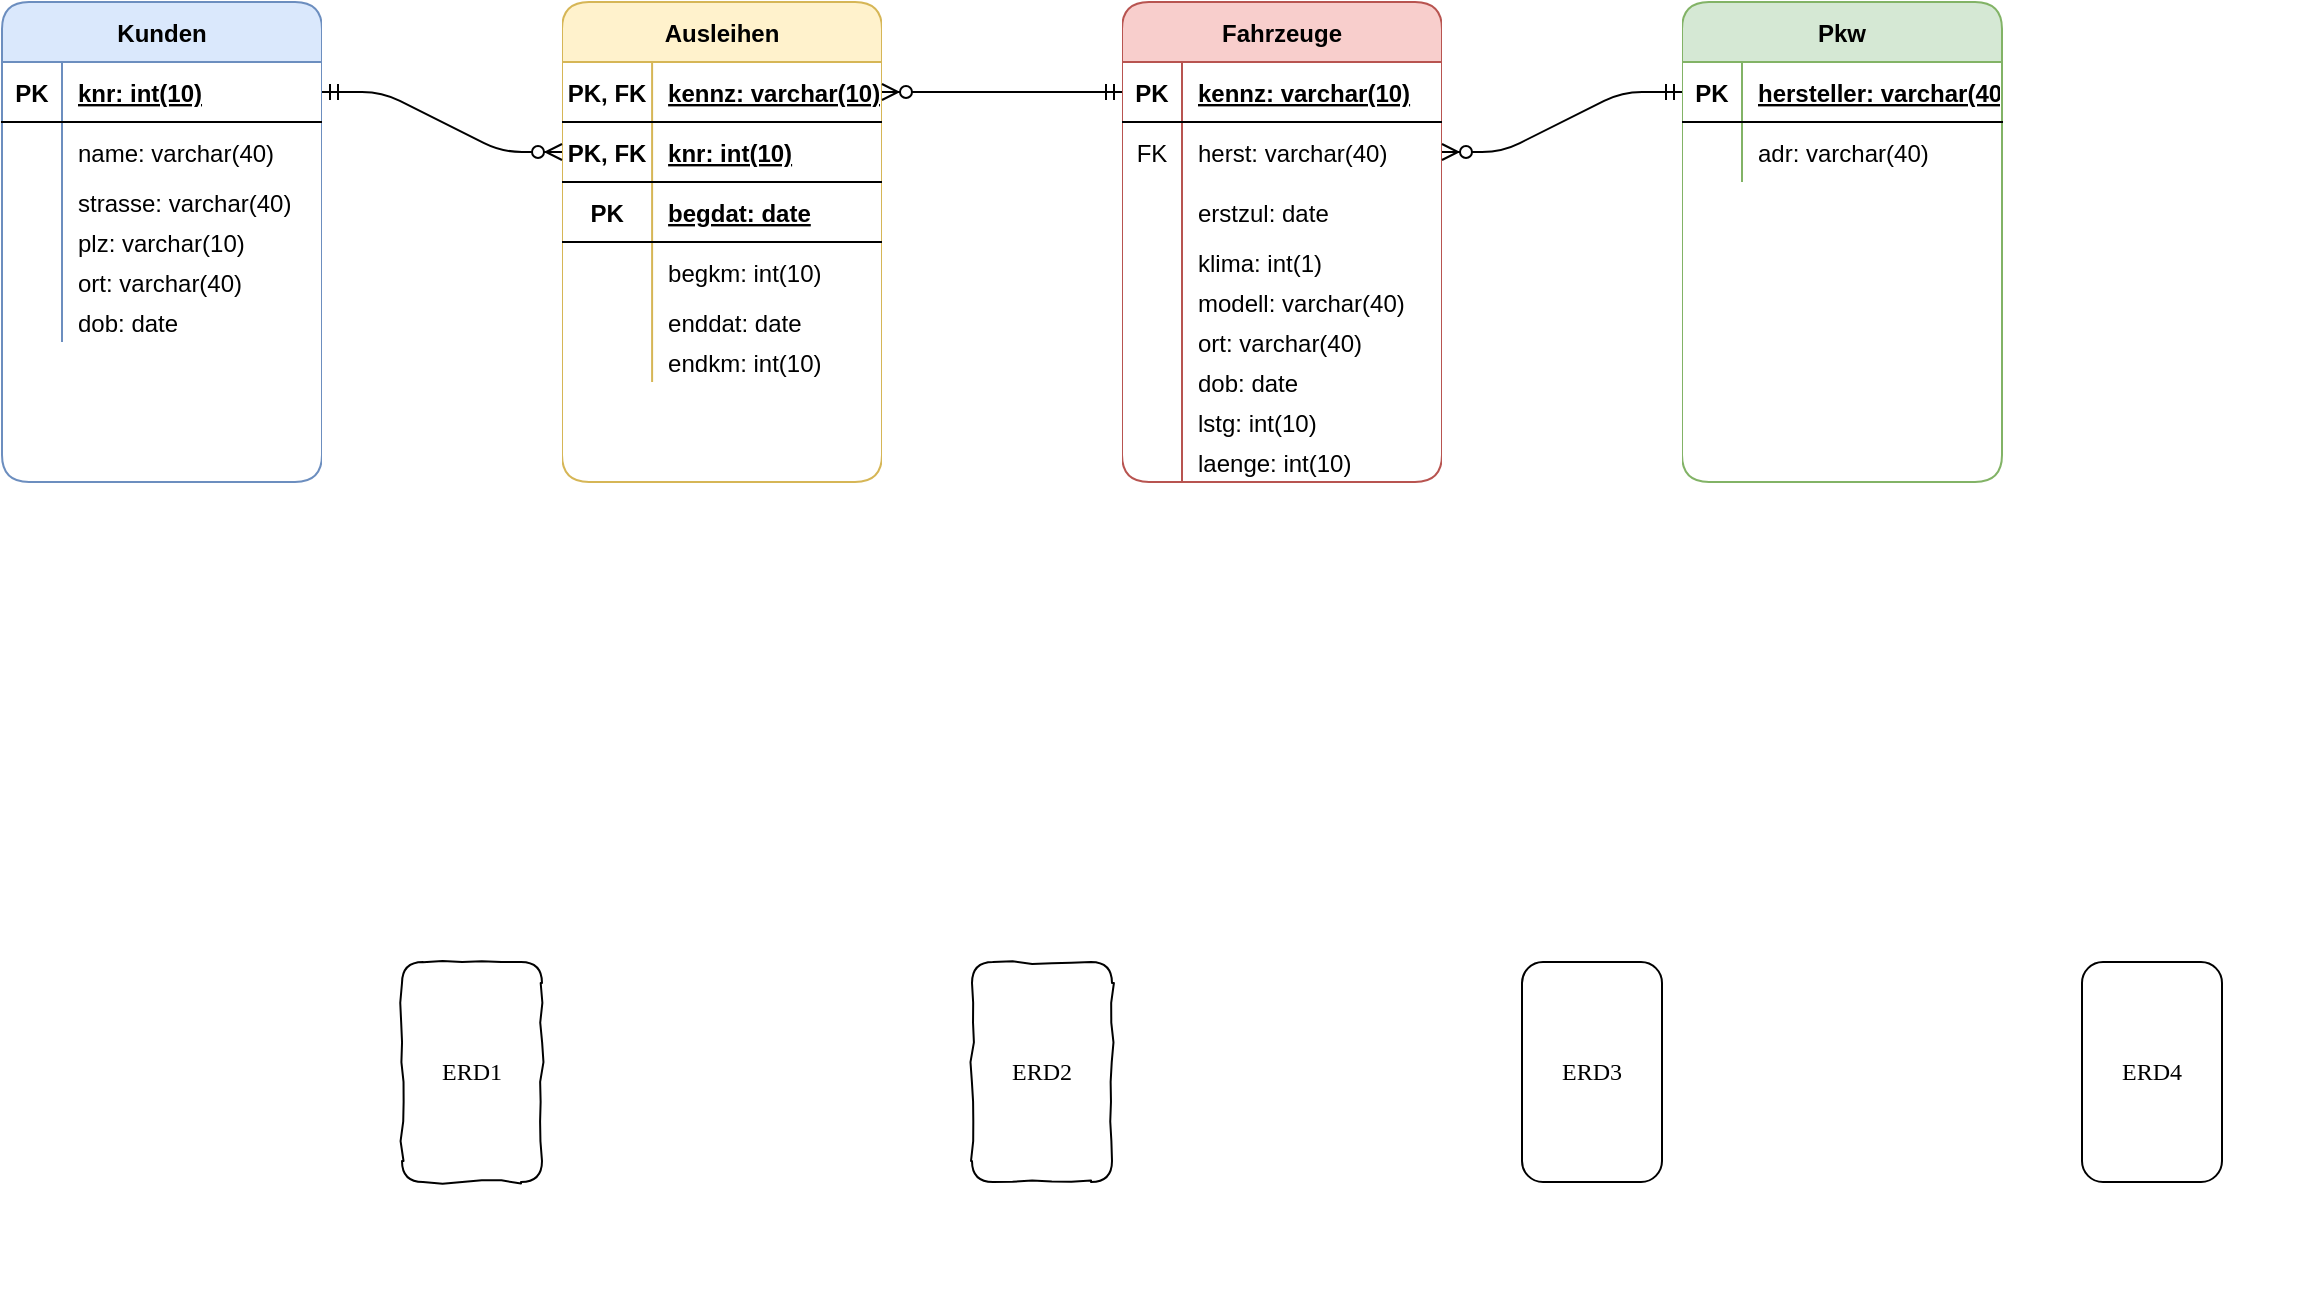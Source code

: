 <mxfile version="13.4.5" type="device"><diagram id="yiP17FbnMyf_FB7kahAy" name="Page-1"><mxGraphModel dx="1463" dy="19" grid="1" gridSize="10" guides="1" tooltips="1" connect="1" arrows="1" fold="1" page="1" pageScale="1" pageWidth="1169" pageHeight="827" math="0" shadow="0"><root><mxCell id="0"/><mxCell id="1" parent="0"/><mxCell id="gOLst8XflNcZiwsyWNGE-6" value="" style="rounded=0;whiteSpace=wrap;html=1;strokeColor=none;fillColor=none;" vertex="1" parent="1"><mxGeometry x="195" y="1285" width="1005" height="245" as="geometry"/></mxCell><mxCell id="gOLst8XflNcZiwsyWNGE-1" value="" style="rounded=1;whiteSpace=wrap;html=1;arcSize=9;strokeColor=none;" vertex="1" parent="1"><mxGeometry x="40" y="880" width="160" height="240" as="geometry"/></mxCell><mxCell id="gOLst8XflNcZiwsyWNGE-2" value="" style="rounded=1;whiteSpace=wrap;html=1;arcSize=9;strokeColor=none;" vertex="1" parent="1"><mxGeometry x="320" y="880" width="160" height="240" as="geometry"/></mxCell><mxCell id="gOLst8XflNcZiwsyWNGE-3" value="" style="rounded=1;whiteSpace=wrap;html=1;arcSize=9;strokeColor=none;" vertex="1" parent="1"><mxGeometry x="600" y="880" width="160" height="240" as="geometry"/></mxCell><mxCell id="gOLst8XflNcZiwsyWNGE-4" value="" style="rounded=1;whiteSpace=wrap;html=1;arcSize=9;strokeColor=none;" vertex="1" parent="1"><mxGeometry x="880" y="880" width="160" height="240" as="geometry"/></mxCell><mxCell id="wuFjjAH4l-mwOOeNETHj-44" value="Pkw" style="shape=table;startSize=30;container=1;collapsible=1;childLayout=tableLayout;fixedRows=1;rowLines=0;fontStyle=1;align=center;resizeLast=1;fillColor=#d5e8d4;rounded=1;strokeColor=#82b366;" parent="1" vertex="1"><mxGeometry x="880" y="880" width="160" height="240" as="geometry"/></mxCell><mxCell id="wuFjjAH4l-mwOOeNETHj-45" value="" style="shape=partialRectangle;collapsible=0;dropTarget=0;pointerEvents=0;fillColor=none;top=0;left=0;bottom=1;right=0;points=[[0,0.5],[1,0.5]];portConstraint=eastwest;" parent="wuFjjAH4l-mwOOeNETHj-44" vertex="1"><mxGeometry y="30" width="160" height="30" as="geometry"/></mxCell><mxCell id="wuFjjAH4l-mwOOeNETHj-46" value="PK" style="shape=partialRectangle;connectable=0;fillColor=none;top=0;left=0;bottom=0;right=0;fontStyle=1;overflow=hidden;" parent="wuFjjAH4l-mwOOeNETHj-45" vertex="1"><mxGeometry width="30" height="30" as="geometry"/></mxCell><mxCell id="wuFjjAH4l-mwOOeNETHj-47" value="hersteller: varchar(40)" style="shape=partialRectangle;connectable=0;fillColor=none;top=0;left=0;bottom=0;right=0;align=left;spacingLeft=6;fontStyle=5;overflow=hidden;" parent="wuFjjAH4l-mwOOeNETHj-45" vertex="1"><mxGeometry x="30" width="130" height="30" as="geometry"/></mxCell><mxCell id="wuFjjAH4l-mwOOeNETHj-48" value="" style="shape=partialRectangle;collapsible=0;dropTarget=0;pointerEvents=0;fillColor=none;top=0;left=0;bottom=0;right=0;points=[[0,0.5],[1,0.5]];portConstraint=eastwest;" parent="wuFjjAH4l-mwOOeNETHj-44" vertex="1"><mxGeometry y="60" width="160" height="30" as="geometry"/></mxCell><mxCell id="wuFjjAH4l-mwOOeNETHj-49" value="" style="shape=partialRectangle;connectable=0;fillColor=none;top=0;left=0;bottom=0;right=0;editable=1;overflow=hidden;" parent="wuFjjAH4l-mwOOeNETHj-48" vertex="1"><mxGeometry width="30" height="30" as="geometry"/></mxCell><mxCell id="wuFjjAH4l-mwOOeNETHj-50" value="adr: varchar(40)" style="shape=partialRectangle;connectable=0;fillColor=none;top=0;left=0;bottom=0;right=0;align=left;spacingLeft=6;overflow=hidden;" parent="wuFjjAH4l-mwOOeNETHj-48" vertex="1"><mxGeometry x="30" width="130" height="30" as="geometry"/></mxCell><mxCell id="wuFjjAH4l-mwOOeNETHj-72" value="Ausleihen" style="shape=table;startSize=30;container=1;collapsible=1;childLayout=tableLayout;fixedRows=1;rowLines=0;fontStyle=1;align=center;resizeLast=1;fillColor=#fff2cc;rounded=1;strokeColor=#d6b656;" parent="1" vertex="1"><mxGeometry x="320" y="880" width="160" height="240" as="geometry"/></mxCell><mxCell id="wuFjjAH4l-mwOOeNETHj-106" style="shape=partialRectangle;collapsible=0;dropTarget=0;pointerEvents=0;fillColor=none;top=0;left=0;bottom=1;right=0;points=[[0,0.5],[1,0.5]];portConstraint=eastwest;" parent="wuFjjAH4l-mwOOeNETHj-72" vertex="1"><mxGeometry y="30" width="160" height="30" as="geometry"/></mxCell><mxCell id="wuFjjAH4l-mwOOeNETHj-107" value="PK, FK" style="shape=partialRectangle;connectable=0;fillColor=none;top=0;left=0;bottom=0;right=0;fontStyle=1;overflow=hidden;" parent="wuFjjAH4l-mwOOeNETHj-106" vertex="1"><mxGeometry width="45.05" height="30" as="geometry"/></mxCell><mxCell id="wuFjjAH4l-mwOOeNETHj-108" value="kennz: varchar(10)" style="shape=partialRectangle;connectable=0;fillColor=none;top=0;left=0;bottom=0;right=0;align=left;spacingLeft=6;fontStyle=5;overflow=hidden;" parent="wuFjjAH4l-mwOOeNETHj-106" vertex="1"><mxGeometry x="45.05" width="114.95" height="30" as="geometry"/></mxCell><mxCell id="wuFjjAH4l-mwOOeNETHj-73" value="" style="shape=partialRectangle;collapsible=0;dropTarget=0;pointerEvents=0;fillColor=none;top=0;left=0;bottom=1;right=0;points=[[0,0.5],[1,0.5]];portConstraint=eastwest;" parent="wuFjjAH4l-mwOOeNETHj-72" vertex="1"><mxGeometry y="60" width="160" height="30" as="geometry"/></mxCell><mxCell id="wuFjjAH4l-mwOOeNETHj-74" value="PK, FK" style="shape=partialRectangle;connectable=0;fillColor=none;top=0;left=0;bottom=0;right=0;fontStyle=1;overflow=hidden;" parent="wuFjjAH4l-mwOOeNETHj-73" vertex="1"><mxGeometry width="45.05" height="30" as="geometry"/></mxCell><mxCell id="wuFjjAH4l-mwOOeNETHj-75" value="knr: int(10)" style="shape=partialRectangle;connectable=0;fillColor=none;top=0;left=0;bottom=0;right=0;align=left;spacingLeft=6;fontStyle=5;overflow=hidden;" parent="wuFjjAH4l-mwOOeNETHj-73" vertex="1"><mxGeometry x="45.05" width="114.95" height="30" as="geometry"/></mxCell><mxCell id="wuFjjAH4l-mwOOeNETHj-103" style="shape=partialRectangle;collapsible=0;dropTarget=0;pointerEvents=0;fillColor=none;top=0;left=0;bottom=1;right=0;points=[[0,0.5],[1,0.5]];portConstraint=eastwest;" parent="wuFjjAH4l-mwOOeNETHj-72" vertex="1"><mxGeometry y="90" width="160" height="30" as="geometry"/></mxCell><mxCell id="wuFjjAH4l-mwOOeNETHj-104" value="PK" style="shape=partialRectangle;connectable=0;fillColor=none;top=0;left=0;bottom=0;right=0;fontStyle=1;overflow=hidden;" parent="wuFjjAH4l-mwOOeNETHj-103" vertex="1"><mxGeometry width="45.05" height="30" as="geometry"/></mxCell><mxCell id="wuFjjAH4l-mwOOeNETHj-105" value="begdat: date" style="shape=partialRectangle;connectable=0;fillColor=none;top=0;left=0;bottom=0;right=0;align=left;spacingLeft=6;fontStyle=5;overflow=hidden;" parent="wuFjjAH4l-mwOOeNETHj-103" vertex="1"><mxGeometry x="45.05" width="114.95" height="30" as="geometry"/></mxCell><mxCell id="wuFjjAH4l-mwOOeNETHj-76" value="" style="shape=partialRectangle;collapsible=0;dropTarget=0;pointerEvents=0;fillColor=none;top=0;left=0;bottom=0;right=0;points=[[0,0.5],[1,0.5]];portConstraint=eastwest;" parent="wuFjjAH4l-mwOOeNETHj-72" vertex="1"><mxGeometry y="120" width="160" height="30" as="geometry"/></mxCell><mxCell id="wuFjjAH4l-mwOOeNETHj-77" value="" style="shape=partialRectangle;connectable=0;fillColor=none;top=0;left=0;bottom=0;right=0;editable=1;overflow=hidden;" parent="wuFjjAH4l-mwOOeNETHj-76" vertex="1"><mxGeometry width="45.05" height="30" as="geometry"/></mxCell><mxCell id="wuFjjAH4l-mwOOeNETHj-78" value="begkm: int(10)" style="shape=partialRectangle;connectable=0;fillColor=none;top=0;left=0;bottom=0;right=0;align=left;spacingLeft=6;overflow=hidden;" parent="wuFjjAH4l-mwOOeNETHj-76" vertex="1"><mxGeometry x="45.05" width="114.95" height="30" as="geometry"/></mxCell><mxCell id="wuFjjAH4l-mwOOeNETHj-79" value="" style="shape=partialRectangle;collapsible=0;dropTarget=0;pointerEvents=0;fillColor=none;top=0;left=0;bottom=0;right=0;points=[[0,0.5],[1,0.5]];portConstraint=eastwest;" parent="wuFjjAH4l-mwOOeNETHj-72" vertex="1"><mxGeometry y="150" width="160" height="20" as="geometry"/></mxCell><mxCell id="wuFjjAH4l-mwOOeNETHj-80" value="" style="shape=partialRectangle;connectable=0;fillColor=none;top=0;left=0;bottom=0;right=0;editable=1;overflow=hidden;" parent="wuFjjAH4l-mwOOeNETHj-79" vertex="1"><mxGeometry width="45.05" height="20" as="geometry"/></mxCell><mxCell id="wuFjjAH4l-mwOOeNETHj-81" value="enddat: date" style="shape=partialRectangle;connectable=0;fillColor=none;top=0;left=0;bottom=0;right=0;align=left;spacingLeft=6;overflow=hidden;" parent="wuFjjAH4l-mwOOeNETHj-79" vertex="1"><mxGeometry x="45.05" width="114.95" height="20" as="geometry"/></mxCell><mxCell id="wuFjjAH4l-mwOOeNETHj-82" style="shape=partialRectangle;collapsible=0;dropTarget=0;pointerEvents=0;fillColor=none;top=0;left=0;bottom=0;right=0;points=[[0,0.5],[1,0.5]];portConstraint=eastwest;" parent="wuFjjAH4l-mwOOeNETHj-72" vertex="1"><mxGeometry y="170" width="160" height="20" as="geometry"/></mxCell><mxCell id="wuFjjAH4l-mwOOeNETHj-83" style="shape=partialRectangle;connectable=0;fillColor=none;top=0;left=0;bottom=0;right=0;editable=1;overflow=hidden;" parent="wuFjjAH4l-mwOOeNETHj-82" vertex="1"><mxGeometry width="45.05" height="20" as="geometry"/></mxCell><mxCell id="wuFjjAH4l-mwOOeNETHj-84" value="endkm: int(10)" style="shape=partialRectangle;connectable=0;fillColor=none;top=0;left=0;bottom=0;right=0;align=left;spacingLeft=6;overflow=hidden;" parent="wuFjjAH4l-mwOOeNETHj-82" vertex="1"><mxGeometry x="45.05" width="114.95" height="20" as="geometry"/></mxCell><mxCell id="wuFjjAH4l-mwOOeNETHj-25" value="Fahrzeuge" style="shape=table;startSize=30;container=1;collapsible=1;childLayout=tableLayout;fixedRows=1;rowLines=0;fontStyle=1;align=center;resizeLast=1;fillColor=#f8cecc;rounded=1;strokeColor=#b85450;" parent="1" vertex="1"><mxGeometry x="600" y="880" width="160" height="240" as="geometry"/></mxCell><mxCell id="wuFjjAH4l-mwOOeNETHj-26" value="" style="shape=partialRectangle;collapsible=0;dropTarget=0;pointerEvents=0;fillColor=none;top=0;left=0;bottom=1;right=0;points=[[0,0.5],[1,0.5]];portConstraint=eastwest;" parent="wuFjjAH4l-mwOOeNETHj-25" vertex="1"><mxGeometry y="30" width="160" height="30" as="geometry"/></mxCell><mxCell id="wuFjjAH4l-mwOOeNETHj-27" value="PK" style="shape=partialRectangle;connectable=0;fillColor=none;top=0;left=0;bottom=0;right=0;fontStyle=1;overflow=hidden;" parent="wuFjjAH4l-mwOOeNETHj-26" vertex="1"><mxGeometry width="30" height="30" as="geometry"/></mxCell><mxCell id="wuFjjAH4l-mwOOeNETHj-28" value="kennz: varchar(10)" style="shape=partialRectangle;connectable=0;fillColor=none;top=0;left=0;bottom=0;right=0;align=left;spacingLeft=6;fontStyle=5;overflow=hidden;" parent="wuFjjAH4l-mwOOeNETHj-26" vertex="1"><mxGeometry x="30" width="130" height="30" as="geometry"/></mxCell><mxCell id="wuFjjAH4l-mwOOeNETHj-112" style="shape=partialRectangle;collapsible=0;dropTarget=0;pointerEvents=0;fillColor=none;top=0;left=0;bottom=0;right=0;points=[[0,0.5],[1,0.5]];portConstraint=eastwest;" parent="wuFjjAH4l-mwOOeNETHj-25" vertex="1"><mxGeometry y="60" width="160" height="30" as="geometry"/></mxCell><mxCell id="wuFjjAH4l-mwOOeNETHj-113" value="FK" style="shape=partialRectangle;connectable=0;fillColor=none;top=0;left=0;bottom=0;right=0;editable=1;overflow=hidden;" parent="wuFjjAH4l-mwOOeNETHj-112" vertex="1"><mxGeometry width="30" height="30" as="geometry"/></mxCell><mxCell id="wuFjjAH4l-mwOOeNETHj-114" value="herst: varchar(40)" style="shape=partialRectangle;connectable=0;fillColor=none;top=0;left=0;bottom=0;right=0;align=left;spacingLeft=6;overflow=hidden;" parent="wuFjjAH4l-mwOOeNETHj-112" vertex="1"><mxGeometry x="30" width="130" height="30" as="geometry"/></mxCell><mxCell id="wuFjjAH4l-mwOOeNETHj-29" value="" style="shape=partialRectangle;collapsible=0;dropTarget=0;pointerEvents=0;fillColor=none;top=0;left=0;bottom=0;right=0;points=[[0,0.5],[1,0.5]];portConstraint=eastwest;" parent="wuFjjAH4l-mwOOeNETHj-25" vertex="1"><mxGeometry y="90" width="160" height="30" as="geometry"/></mxCell><mxCell id="wuFjjAH4l-mwOOeNETHj-30" value="" style="shape=partialRectangle;connectable=0;fillColor=none;top=0;left=0;bottom=0;right=0;editable=1;overflow=hidden;" parent="wuFjjAH4l-mwOOeNETHj-29" vertex="1"><mxGeometry width="30" height="30" as="geometry"/></mxCell><mxCell id="wuFjjAH4l-mwOOeNETHj-31" value="erstzul: date" style="shape=partialRectangle;connectable=0;fillColor=none;top=0;left=0;bottom=0;right=0;align=left;spacingLeft=6;overflow=hidden;" parent="wuFjjAH4l-mwOOeNETHj-29" vertex="1"><mxGeometry x="30" width="130" height="30" as="geometry"/></mxCell><mxCell id="wuFjjAH4l-mwOOeNETHj-32" value="" style="shape=partialRectangle;collapsible=0;dropTarget=0;pointerEvents=0;fillColor=none;top=0;left=0;bottom=0;right=0;points=[[0,0.5],[1,0.5]];portConstraint=eastwest;" parent="wuFjjAH4l-mwOOeNETHj-25" vertex="1"><mxGeometry y="120" width="160" height="20" as="geometry"/></mxCell><mxCell id="wuFjjAH4l-mwOOeNETHj-33" value="" style="shape=partialRectangle;connectable=0;fillColor=none;top=0;left=0;bottom=0;right=0;editable=1;overflow=hidden;" parent="wuFjjAH4l-mwOOeNETHj-32" vertex="1"><mxGeometry width="30" height="20" as="geometry"/></mxCell><mxCell id="wuFjjAH4l-mwOOeNETHj-34" value="klima: int(1)" style="shape=partialRectangle;connectable=0;fillColor=none;top=0;left=0;bottom=0;right=0;align=left;spacingLeft=6;overflow=hidden;" parent="wuFjjAH4l-mwOOeNETHj-32" vertex="1"><mxGeometry x="30" width="130" height="20" as="geometry"/></mxCell><mxCell id="wuFjjAH4l-mwOOeNETHj-35" style="shape=partialRectangle;collapsible=0;dropTarget=0;pointerEvents=0;fillColor=none;top=0;left=0;bottom=0;right=0;points=[[0,0.5],[1,0.5]];portConstraint=eastwest;" parent="wuFjjAH4l-mwOOeNETHj-25" vertex="1"><mxGeometry y="140" width="160" height="20" as="geometry"/></mxCell><mxCell id="wuFjjAH4l-mwOOeNETHj-36" style="shape=partialRectangle;connectable=0;fillColor=none;top=0;left=0;bottom=0;right=0;editable=1;overflow=hidden;" parent="wuFjjAH4l-mwOOeNETHj-35" vertex="1"><mxGeometry width="30" height="20" as="geometry"/></mxCell><mxCell id="wuFjjAH4l-mwOOeNETHj-37" value="modell: varchar(40)" style="shape=partialRectangle;connectable=0;fillColor=none;top=0;left=0;bottom=0;right=0;align=left;spacingLeft=6;overflow=hidden;" parent="wuFjjAH4l-mwOOeNETHj-35" vertex="1"><mxGeometry x="30" width="130" height="20" as="geometry"/></mxCell><mxCell id="wuFjjAH4l-mwOOeNETHj-38" style="shape=partialRectangle;collapsible=0;dropTarget=0;pointerEvents=0;fillColor=none;top=0;left=0;bottom=0;right=0;points=[[0,0.5],[1,0.5]];portConstraint=eastwest;" parent="wuFjjAH4l-mwOOeNETHj-25" vertex="1"><mxGeometry y="160" width="160" height="20" as="geometry"/></mxCell><mxCell id="wuFjjAH4l-mwOOeNETHj-39" style="shape=partialRectangle;connectable=0;fillColor=none;top=0;left=0;bottom=0;right=0;editable=1;overflow=hidden;" parent="wuFjjAH4l-mwOOeNETHj-38" vertex="1"><mxGeometry width="30" height="20" as="geometry"/></mxCell><mxCell id="wuFjjAH4l-mwOOeNETHj-40" value="ort: varchar(40)" style="shape=partialRectangle;connectable=0;fillColor=none;top=0;left=0;bottom=0;right=0;align=left;spacingLeft=6;overflow=hidden;" parent="wuFjjAH4l-mwOOeNETHj-38" vertex="1"><mxGeometry x="30" width="130" height="20" as="geometry"/></mxCell><mxCell id="wuFjjAH4l-mwOOeNETHj-41" style="shape=partialRectangle;collapsible=0;dropTarget=0;pointerEvents=0;fillColor=none;top=0;left=0;bottom=0;right=0;points=[[0,0.5],[1,0.5]];portConstraint=eastwest;" parent="wuFjjAH4l-mwOOeNETHj-25" vertex="1"><mxGeometry y="180" width="160" height="20" as="geometry"/></mxCell><mxCell id="wuFjjAH4l-mwOOeNETHj-42" style="shape=partialRectangle;connectable=0;fillColor=none;top=0;left=0;bottom=0;right=0;editable=1;overflow=hidden;" parent="wuFjjAH4l-mwOOeNETHj-41" vertex="1"><mxGeometry width="30" height="20" as="geometry"/></mxCell><mxCell id="wuFjjAH4l-mwOOeNETHj-43" value="dob: date" style="shape=partialRectangle;connectable=0;fillColor=none;top=0;left=0;bottom=0;right=0;align=left;spacingLeft=6;overflow=hidden;" parent="wuFjjAH4l-mwOOeNETHj-41" vertex="1"><mxGeometry x="30" width="130" height="20" as="geometry"/></mxCell><mxCell id="wuFjjAH4l-mwOOeNETHj-66" style="shape=partialRectangle;collapsible=0;dropTarget=0;pointerEvents=0;fillColor=none;top=0;left=0;bottom=0;right=0;points=[[0,0.5],[1,0.5]];portConstraint=eastwest;" parent="wuFjjAH4l-mwOOeNETHj-25" vertex="1"><mxGeometry y="200" width="160" height="20" as="geometry"/></mxCell><mxCell id="wuFjjAH4l-mwOOeNETHj-67" style="shape=partialRectangle;connectable=0;fillColor=none;top=0;left=0;bottom=0;right=0;editable=1;overflow=hidden;" parent="wuFjjAH4l-mwOOeNETHj-66" vertex="1"><mxGeometry width="30" height="20" as="geometry"/></mxCell><mxCell id="wuFjjAH4l-mwOOeNETHj-68" value="lstg: int(10)" style="shape=partialRectangle;connectable=0;fillColor=none;top=0;left=0;bottom=0;right=0;align=left;spacingLeft=6;overflow=hidden;" parent="wuFjjAH4l-mwOOeNETHj-66" vertex="1"><mxGeometry x="30" width="130" height="20" as="geometry"/></mxCell><mxCell id="wuFjjAH4l-mwOOeNETHj-69" style="shape=partialRectangle;collapsible=0;dropTarget=0;pointerEvents=0;fillColor=none;top=0;left=0;bottom=0;right=0;points=[[0,0.5],[1,0.5]];portConstraint=eastwest;" parent="wuFjjAH4l-mwOOeNETHj-25" vertex="1"><mxGeometry y="220" width="160" height="20" as="geometry"/></mxCell><mxCell id="wuFjjAH4l-mwOOeNETHj-70" style="shape=partialRectangle;connectable=0;fillColor=none;top=0;left=0;bottom=0;right=0;editable=1;overflow=hidden;" parent="wuFjjAH4l-mwOOeNETHj-69" vertex="1"><mxGeometry width="30" height="20" as="geometry"/></mxCell><mxCell id="wuFjjAH4l-mwOOeNETHj-71" value="laenge: int(10)" style="shape=partialRectangle;connectable=0;fillColor=none;top=0;left=0;bottom=0;right=0;align=left;spacingLeft=6;overflow=hidden;" parent="wuFjjAH4l-mwOOeNETHj-69" vertex="1"><mxGeometry x="30" width="130" height="20" as="geometry"/></mxCell><mxCell id="wuFjjAH4l-mwOOeNETHj-6" value="Kunden" style="shape=table;startSize=30;container=1;collapsible=1;childLayout=tableLayout;fixedRows=1;rowLines=0;fontStyle=1;align=center;resizeLast=1;fillColor=#dae8fc;rounded=1;strokeColor=#6c8ebf;" parent="1" vertex="1"><mxGeometry x="40" y="880" width="160" height="240" as="geometry"/></mxCell><mxCell id="wuFjjAH4l-mwOOeNETHj-7" value="" style="shape=partialRectangle;collapsible=0;dropTarget=0;pointerEvents=0;fillColor=none;top=0;left=0;bottom=1;right=0;points=[[0,0.5],[1,0.5]];portConstraint=eastwest;" parent="wuFjjAH4l-mwOOeNETHj-6" vertex="1"><mxGeometry y="30" width="160" height="30" as="geometry"/></mxCell><mxCell id="wuFjjAH4l-mwOOeNETHj-8" value="PK" style="shape=partialRectangle;connectable=0;fillColor=none;top=0;left=0;bottom=0;right=0;fontStyle=1;overflow=hidden;" parent="wuFjjAH4l-mwOOeNETHj-7" vertex="1"><mxGeometry width="30" height="30" as="geometry"/></mxCell><mxCell id="wuFjjAH4l-mwOOeNETHj-9" value="knr: int(10)" style="shape=partialRectangle;connectable=0;fillColor=none;top=0;left=0;bottom=0;right=0;align=left;spacingLeft=6;fontStyle=5;overflow=hidden;" parent="wuFjjAH4l-mwOOeNETHj-7" vertex="1"><mxGeometry x="30" width="130" height="30" as="geometry"/></mxCell><mxCell id="wuFjjAH4l-mwOOeNETHj-10" value="" style="shape=partialRectangle;collapsible=0;dropTarget=0;pointerEvents=0;fillColor=none;top=0;left=0;bottom=0;right=0;points=[[0,0.5],[1,0.5]];portConstraint=eastwest;" parent="wuFjjAH4l-mwOOeNETHj-6" vertex="1"><mxGeometry y="60" width="160" height="30" as="geometry"/></mxCell><mxCell id="wuFjjAH4l-mwOOeNETHj-11" value="" style="shape=partialRectangle;connectable=0;fillColor=none;top=0;left=0;bottom=0;right=0;editable=1;overflow=hidden;" parent="wuFjjAH4l-mwOOeNETHj-10" vertex="1"><mxGeometry width="30" height="30" as="geometry"/></mxCell><mxCell id="wuFjjAH4l-mwOOeNETHj-12" value="name: varchar(40)" style="shape=partialRectangle;connectable=0;fillColor=none;top=0;left=0;bottom=0;right=0;align=left;spacingLeft=6;overflow=hidden;" parent="wuFjjAH4l-mwOOeNETHj-10" vertex="1"><mxGeometry x="30" width="130" height="30" as="geometry"/></mxCell><mxCell id="wuFjjAH4l-mwOOeNETHj-13" value="" style="shape=partialRectangle;collapsible=0;dropTarget=0;pointerEvents=0;fillColor=none;top=0;left=0;bottom=0;right=0;points=[[0,0.5],[1,0.5]];portConstraint=eastwest;" parent="wuFjjAH4l-mwOOeNETHj-6" vertex="1"><mxGeometry y="90" width="160" height="20" as="geometry"/></mxCell><mxCell id="wuFjjAH4l-mwOOeNETHj-14" value="" style="shape=partialRectangle;connectable=0;fillColor=none;top=0;left=0;bottom=0;right=0;editable=1;overflow=hidden;" parent="wuFjjAH4l-mwOOeNETHj-13" vertex="1"><mxGeometry width="30" height="20" as="geometry"/></mxCell><mxCell id="wuFjjAH4l-mwOOeNETHj-15" value="strasse: varchar(40)" style="shape=partialRectangle;connectable=0;fillColor=none;top=0;left=0;bottom=0;right=0;align=left;spacingLeft=6;overflow=hidden;" parent="wuFjjAH4l-mwOOeNETHj-13" vertex="1"><mxGeometry x="30" width="130" height="20" as="geometry"/></mxCell><mxCell id="wuFjjAH4l-mwOOeNETHj-16" style="shape=partialRectangle;collapsible=0;dropTarget=0;pointerEvents=0;fillColor=none;top=0;left=0;bottom=0;right=0;points=[[0,0.5],[1,0.5]];portConstraint=eastwest;" parent="wuFjjAH4l-mwOOeNETHj-6" vertex="1"><mxGeometry y="110" width="160" height="20" as="geometry"/></mxCell><mxCell id="wuFjjAH4l-mwOOeNETHj-17" style="shape=partialRectangle;connectable=0;fillColor=none;top=0;left=0;bottom=0;right=0;editable=1;overflow=hidden;" parent="wuFjjAH4l-mwOOeNETHj-16" vertex="1"><mxGeometry width="30" height="20" as="geometry"/></mxCell><mxCell id="wuFjjAH4l-mwOOeNETHj-18" value="plz: varchar(10)" style="shape=partialRectangle;connectable=0;fillColor=none;top=0;left=0;bottom=0;right=0;align=left;spacingLeft=6;overflow=hidden;" parent="wuFjjAH4l-mwOOeNETHj-16" vertex="1"><mxGeometry x="30" width="130" height="20" as="geometry"/></mxCell><mxCell id="wuFjjAH4l-mwOOeNETHj-19" style="shape=partialRectangle;collapsible=0;dropTarget=0;pointerEvents=0;fillColor=none;top=0;left=0;bottom=0;right=0;points=[[0,0.5],[1,0.5]];portConstraint=eastwest;" parent="wuFjjAH4l-mwOOeNETHj-6" vertex="1"><mxGeometry y="130" width="160" height="20" as="geometry"/></mxCell><mxCell id="wuFjjAH4l-mwOOeNETHj-20" style="shape=partialRectangle;connectable=0;fillColor=none;top=0;left=0;bottom=0;right=0;editable=1;overflow=hidden;" parent="wuFjjAH4l-mwOOeNETHj-19" vertex="1"><mxGeometry width="30" height="20" as="geometry"/></mxCell><mxCell id="wuFjjAH4l-mwOOeNETHj-21" value="ort: varchar(40)" style="shape=partialRectangle;connectable=0;fillColor=none;top=0;left=0;bottom=0;right=0;align=left;spacingLeft=6;overflow=hidden;" parent="wuFjjAH4l-mwOOeNETHj-19" vertex="1"><mxGeometry x="30" width="130" height="20" as="geometry"/></mxCell><mxCell id="wuFjjAH4l-mwOOeNETHj-22" style="shape=partialRectangle;collapsible=0;dropTarget=0;pointerEvents=0;fillColor=none;top=0;left=0;bottom=0;right=0;points=[[0,0.5],[1,0.5]];portConstraint=eastwest;" parent="wuFjjAH4l-mwOOeNETHj-6" vertex="1"><mxGeometry y="150" width="160" height="20" as="geometry"/></mxCell><mxCell id="wuFjjAH4l-mwOOeNETHj-23" style="shape=partialRectangle;connectable=0;fillColor=none;top=0;left=0;bottom=0;right=0;editable=1;overflow=hidden;" parent="wuFjjAH4l-mwOOeNETHj-22" vertex="1"><mxGeometry width="30" height="20" as="geometry"/></mxCell><mxCell id="wuFjjAH4l-mwOOeNETHj-24" value="dob: date" style="shape=partialRectangle;connectable=0;fillColor=none;top=0;left=0;bottom=0;right=0;align=left;spacingLeft=6;overflow=hidden;" parent="wuFjjAH4l-mwOOeNETHj-22" vertex="1"><mxGeometry x="30" width="130" height="20" as="geometry"/></mxCell><mxCell id="NQqqJCwtuevqWfepaR1C-6" value="" style="rounded=0;whiteSpace=wrap;html=1;strokeColor=none;" parent="1" vertex="1"><mxGeometry x="760" y="880" width="120" height="240" as="geometry"/></mxCell><mxCell id="NQqqJCwtuevqWfepaR1C-5" value="" style="rounded=0;whiteSpace=wrap;html=1;strokeColor=none;" parent="1" vertex="1"><mxGeometry x="480" y="880" width="120" height="240" as="geometry"/></mxCell><mxCell id="NQqqJCwtuevqWfepaR1C-4" value="" style="rounded=0;whiteSpace=wrap;html=1;strokeColor=none;" parent="1" vertex="1"><mxGeometry x="200" y="880" width="120" height="240" as="geometry"/></mxCell><mxCell id="wuFjjAH4l-mwOOeNETHj-109" value="" style="edgeStyle=entityRelationEdgeStyle;fontSize=12;html=1;endArrow=ERzeroToMany;startArrow=ERmandOne;" parent="1" source="wuFjjAH4l-mwOOeNETHj-7" target="wuFjjAH4l-mwOOeNETHj-73" edge="1"><mxGeometry width="100" height="100" relative="1" as="geometry"><mxPoint x="190" y="1180" as="sourcePoint"/><mxPoint x="410" y="960" as="targetPoint"/></mxGeometry></mxCell><mxCell id="wuFjjAH4l-mwOOeNETHj-110" value="" style="edgeStyle=entityRelationEdgeStyle;fontSize=12;html=1;endArrow=ERzeroToMany;startArrow=ERmandOne;" parent="1" source="wuFjjAH4l-mwOOeNETHj-26" target="wuFjjAH4l-mwOOeNETHj-106" edge="1"><mxGeometry width="100" height="100" relative="1" as="geometry"><mxPoint x="270" y="1200" as="sourcePoint"/><mxPoint x="390" y="1230" as="targetPoint"/></mxGeometry></mxCell><mxCell id="wuFjjAH4l-mwOOeNETHj-111" value="" style="edgeStyle=entityRelationEdgeStyle;fontSize=12;html=1;endArrow=ERzeroToMany;startArrow=ERmandOne;" parent="1" source="wuFjjAH4l-mwOOeNETHj-45" target="wuFjjAH4l-mwOOeNETHj-112" edge="1"><mxGeometry width="100" height="100" relative="1" as="geometry"><mxPoint x="860" y="1250" as="sourcePoint"/><mxPoint x="740" y="1250" as="targetPoint"/></mxGeometry></mxCell><mxCell id="gOLst8XflNcZiwsyWNGE-5" value="" style="group" vertex="1" connectable="0" parent="1"><mxGeometry x="200" y="1290" width="1000" height="240" as="geometry"/></mxCell><mxCell id="gOLst8XflNcZiwsyWNGE-17" value="&lt;font face=&quot;Comic Sans MS&quot;&gt;ERD1&lt;/font&gt;" style="rounded=1;whiteSpace=wrap;html=1;strokeColor=#000000;fillColor=none;comic=1;" vertex="1" parent="gOLst8XflNcZiwsyWNGE-5"><mxGeometry x="40" y="70" width="70" height="110" as="geometry"/></mxCell><mxCell id="gOLst8XflNcZiwsyWNGE-27" value="&lt;font face=&quot;Comic Sans MS&quot;&gt;ERD2&lt;/font&gt;" style="rounded=1;whiteSpace=wrap;html=1;strokeColor=#000000;fillColor=none;comic=1;" vertex="1" parent="gOLst8XflNcZiwsyWNGE-5"><mxGeometry x="325" y="70" width="70" height="110" as="geometry"/></mxCell><mxCell id="gOLst8XflNcZiwsyWNGE-28" value="&lt;font face=&quot;Comic Sans MS&quot;&gt;ERD3&lt;/font&gt;" style="rounded=1;whiteSpace=wrap;html=1;strokeColor=#000000;fillColor=none;" vertex="1" parent="gOLst8XflNcZiwsyWNGE-5"><mxGeometry x="600" y="70" width="70" height="110" as="geometry"/></mxCell><mxCell id="gOLst8XflNcZiwsyWNGE-29" value="&lt;font face=&quot;Comic Sans MS&quot;&gt;ERD4&lt;/font&gt;" style="rounded=1;whiteSpace=wrap;html=1;strokeColor=#000000;fillColor=none;" vertex="1" parent="gOLst8XflNcZiwsyWNGE-5"><mxGeometry x="880" y="70" width="70" height="110" as="geometry"/></mxCell></root></mxGraphModel></diagram></mxfile>